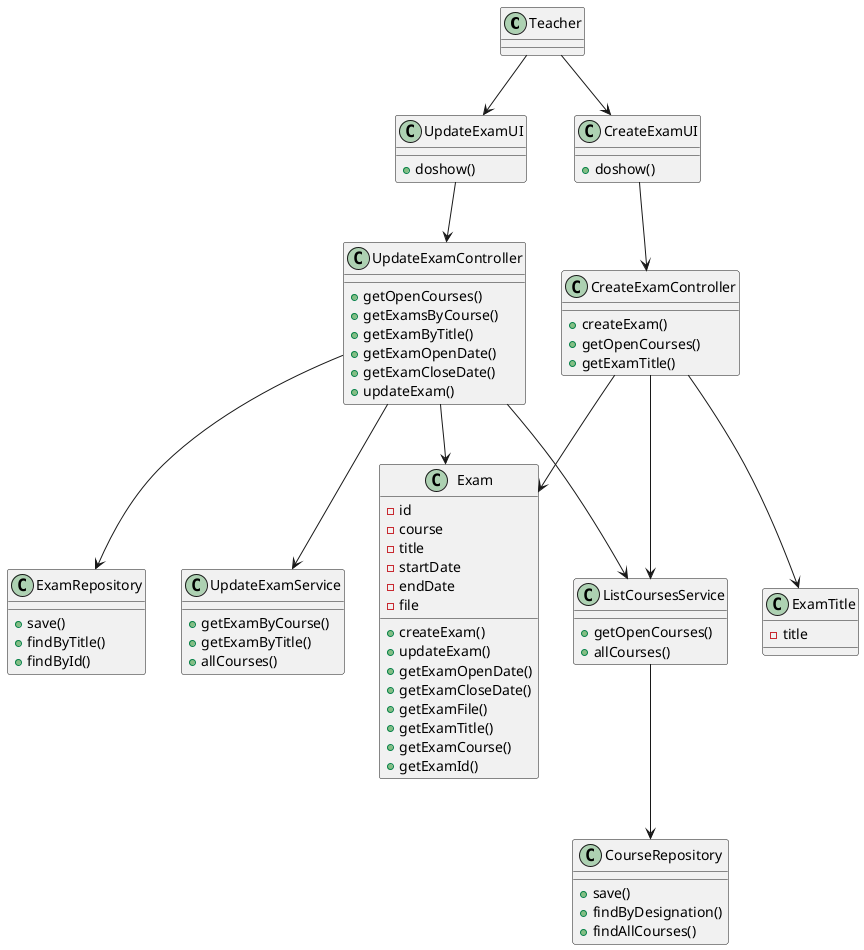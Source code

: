 @startuml

class Teacher
class CreateExamUI {
    +doshow()
}

class UpdateExamUI {
    +doshow()
}
class UpdateExamController {
    +getOpenCourses()
    +getExamsByCourse()
    +getExamByTitle()
    +getExamOpenDate()
    +getExamCloseDate()
    +updateExam()
}

class ListCoursesService {
    +getOpenCourses()
    +allCourses()
}

class UpdateExamService {
    +getExamByCourse()
    +getExamByTitle()
    +allCourses()
}


class CreateExamController {
    +createExam()
    +getOpenCourses()
    +getExamTitle()
}
class ExamTitle {
    -title
}

class Exam {
    -id
    -course
    -title
    -startDate
    -endDate
    -file
    +createExam()
    +updateExam()
    +getExamOpenDate()
    +getExamCloseDate()
    +getExamFile()
    +getExamTitle()
    +getExamCourse()
    +getExamId()
}
class ExamRepository {
    +save()
    +findByTitle()
    +findById()
}

class CourseRepository {
    +save()
    +findByDesignation()
    +findAllCourses()
}

Teacher --> UpdateExamUI
UpdateExamUI-->UpdateExamController
UpdateExamController-->ListCoursesService
UpdateExamController-->UpdateExamService
UpdateExamController-->Exam
UpdateExamController-->ExamRepository

Teacher --> CreateExamUI
CreateExamUI-->CreateExamController
CreateExamController-->ListCoursesService
CreateExamController-->ExamTitle
CreateExamController-->Exam

ListCoursesService-->CourseRepository

@enduml
